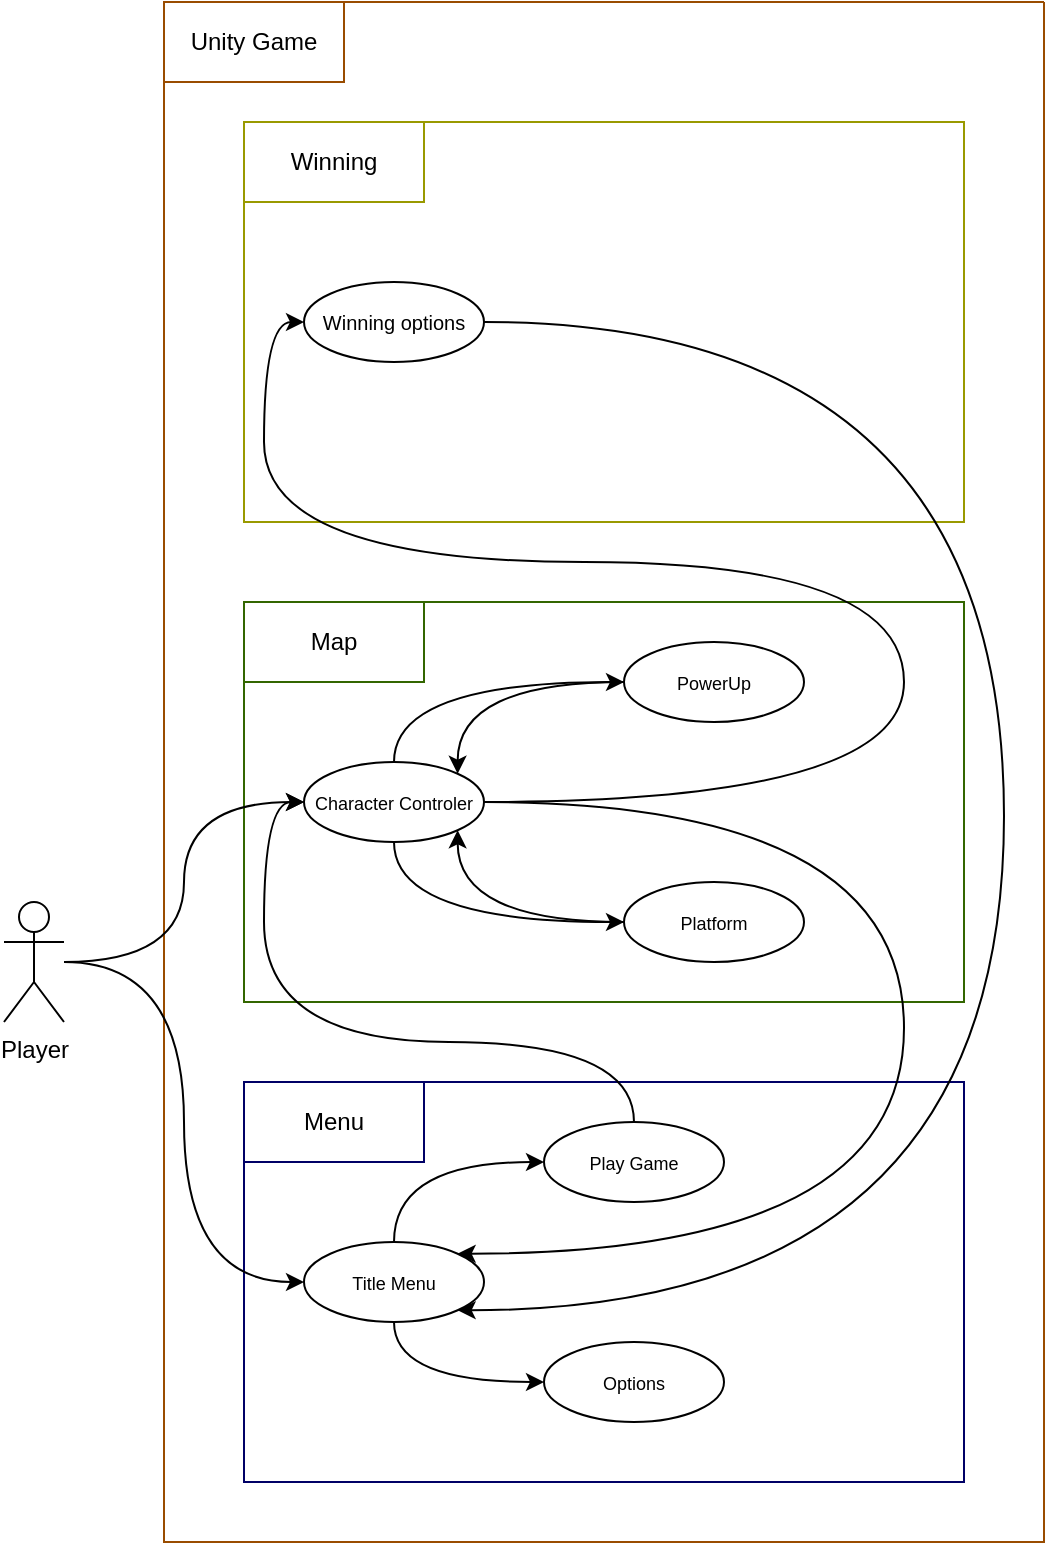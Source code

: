 <mxfile version="20.0.4" type="device"><diagram id="ApKE_EORpmw5rlKdlsU8" name="Page-1"><mxGraphModel dx="866" dy="1659" grid="1" gridSize="10" guides="1" tooltips="1" connect="1" arrows="1" fold="1" page="1" pageScale="1" pageWidth="827" pageHeight="1169" math="0" shadow="0"><root><mxCell id="0"/><mxCell id="1" parent="0"/><mxCell id="erEZE7xV2eGc1fK54UsV-1" value="Player" style="shape=umlActor;verticalLabelPosition=bottom;verticalAlign=top;html=1;outlineConnect=0;" parent="1" vertex="1"><mxGeometry x="160" y="240" width="30" height="60" as="geometry"/></mxCell><mxCell id="erEZE7xV2eGc1fK54UsV-6" value="" style="swimlane;startSize=0;strokeWidth=1;perimeterSpacing=1;strokeColor=#994C00;" parent="1" vertex="1"><mxGeometry x="240" y="-210" width="440" height="770" as="geometry"><mxRectangle x="240" y="40" width="50" height="40" as="alternateBounds"/></mxGeometry></mxCell><mxCell id="erEZE7xV2eGc1fK54UsV-7" value="" style="html=1;strokeColor=#336600;strokeWidth=1;perimeterSpacing=1;" parent="erEZE7xV2eGc1fK54UsV-6" vertex="1"><mxGeometry x="40" y="300" width="360" height="200" as="geometry"/></mxCell><mxCell id="erEZE7xV2eGc1fK54UsV-8" value="" style="whiteSpace=wrap;html=1;strokeWidth=1;perimeterSpacing=1;strokeColor=#000066;" parent="erEZE7xV2eGc1fK54UsV-6" vertex="1"><mxGeometry x="40" y="540" width="360" height="200" as="geometry"/></mxCell><mxCell id="erEZE7xV2eGc1fK54UsV-14" value="Map" style="rounded=0;whiteSpace=wrap;html=1;strokeColor=#336600;strokeWidth=1;perimeterSpacing=1;" parent="erEZE7xV2eGc1fK54UsV-6" vertex="1"><mxGeometry x="40" y="300" width="90" height="40" as="geometry"/></mxCell><mxCell id="erEZE7xV2eGc1fK54UsV-16" value="Unity Game" style="rounded=0;whiteSpace=wrap;html=1;strokeWidth=1;perimeterSpacing=1;strokeColor=#994C00;" parent="erEZE7xV2eGc1fK54UsV-6" vertex="1"><mxGeometry width="90" height="40" as="geometry"/></mxCell><mxCell id="erEZE7xV2eGc1fK54UsV-17" value="Menu" style="rounded=0;whiteSpace=wrap;html=1;strokeWidth=1;perimeterSpacing=1;strokeColor=#000066;" parent="erEZE7xV2eGc1fK54UsV-6" vertex="1"><mxGeometry x="40" y="540" width="90" height="40" as="geometry"/></mxCell><mxCell id="KmZ-jz9EQj2rFkoBg-83-25" style="edgeStyle=orthogonalEdgeStyle;curved=1;rounded=0;orthogonalLoop=1;jettySize=auto;html=1;entryX=0;entryY=0.5;entryDx=0;entryDy=0;fontSize=9;exitX=0.5;exitY=0;exitDx=0;exitDy=0;" edge="1" parent="erEZE7xV2eGc1fK54UsV-6" source="KmZ-jz9EQj2rFkoBg-83-1" target="KmZ-jz9EQj2rFkoBg-83-2"><mxGeometry relative="1" as="geometry"/></mxCell><mxCell id="KmZ-jz9EQj2rFkoBg-83-26" style="edgeStyle=orthogonalEdgeStyle;curved=1;rounded=0;orthogonalLoop=1;jettySize=auto;html=1;entryX=0;entryY=0.5;entryDx=0;entryDy=0;fontSize=9;exitX=0.5;exitY=1;exitDx=0;exitDy=0;" edge="1" parent="erEZE7xV2eGc1fK54UsV-6" source="KmZ-jz9EQj2rFkoBg-83-1" target="KmZ-jz9EQj2rFkoBg-83-13"><mxGeometry relative="1" as="geometry"/></mxCell><mxCell id="KmZ-jz9EQj2rFkoBg-83-38" style="edgeStyle=orthogonalEdgeStyle;curved=1;rounded=0;orthogonalLoop=1;jettySize=auto;html=1;entryX=1;entryY=0;entryDx=0;entryDy=0;fontSize=9;" edge="1" parent="erEZE7xV2eGc1fK54UsV-6" source="KmZ-jz9EQj2rFkoBg-83-1" target="KmZ-jz9EQj2rFkoBg-83-3"><mxGeometry relative="1" as="geometry"><Array as="points"><mxPoint x="370" y="400"/><mxPoint x="370" y="626"/></Array></mxGeometry></mxCell><mxCell id="KmZ-jz9EQj2rFkoBg-83-1" value="&lt;font style=&quot;font-size: 9px;&quot;&gt;Character Controler&lt;/font&gt;" style="ellipse;whiteSpace=wrap;html=1;" vertex="1" parent="erEZE7xV2eGc1fK54UsV-6"><mxGeometry x="70" y="380" width="90" height="40" as="geometry"/></mxCell><mxCell id="KmZ-jz9EQj2rFkoBg-83-27" style="edgeStyle=orthogonalEdgeStyle;curved=1;rounded=0;orthogonalLoop=1;jettySize=auto;html=1;entryX=1;entryY=0;entryDx=0;entryDy=0;fontSize=9;" edge="1" parent="erEZE7xV2eGc1fK54UsV-6" source="KmZ-jz9EQj2rFkoBg-83-2" target="KmZ-jz9EQj2rFkoBg-83-1"><mxGeometry relative="1" as="geometry"/></mxCell><mxCell id="KmZ-jz9EQj2rFkoBg-83-2" value="&lt;font style=&quot;font-size: 9px;&quot;&gt;PowerUp&lt;/font&gt;" style="ellipse;whiteSpace=wrap;html=1;" vertex="1" parent="erEZE7xV2eGc1fK54UsV-6"><mxGeometry x="230" y="320" width="90" height="40" as="geometry"/></mxCell><mxCell id="KmZ-jz9EQj2rFkoBg-83-8" style="edgeStyle=orthogonalEdgeStyle;rounded=0;orthogonalLoop=1;jettySize=auto;html=1;entryX=0;entryY=0.5;entryDx=0;entryDy=0;fontSize=9;curved=1;exitX=0.5;exitY=1;exitDx=0;exitDy=0;" edge="1" parent="erEZE7xV2eGc1fK54UsV-6" source="KmZ-jz9EQj2rFkoBg-83-3" target="KmZ-jz9EQj2rFkoBg-83-5"><mxGeometry relative="1" as="geometry"/></mxCell><mxCell id="KmZ-jz9EQj2rFkoBg-83-9" style="edgeStyle=orthogonalEdgeStyle;curved=1;rounded=0;orthogonalLoop=1;jettySize=auto;html=1;entryX=0;entryY=0.5;entryDx=0;entryDy=0;fontSize=9;exitX=0.5;exitY=0;exitDx=0;exitDy=0;" edge="1" parent="erEZE7xV2eGc1fK54UsV-6" source="KmZ-jz9EQj2rFkoBg-83-3" target="KmZ-jz9EQj2rFkoBg-83-4"><mxGeometry relative="1" as="geometry"/></mxCell><mxCell id="KmZ-jz9EQj2rFkoBg-83-3" value="&lt;font style=&quot;font-size: 9px;&quot;&gt;Title Menu&lt;/font&gt;" style="ellipse;whiteSpace=wrap;html=1;" vertex="1" parent="erEZE7xV2eGc1fK54UsV-6"><mxGeometry x="70" y="620" width="90" height="40" as="geometry"/></mxCell><mxCell id="KmZ-jz9EQj2rFkoBg-83-24" style="edgeStyle=orthogonalEdgeStyle;curved=1;rounded=0;orthogonalLoop=1;jettySize=auto;html=1;entryX=0;entryY=0.5;entryDx=0;entryDy=0;fontSize=9;" edge="1" parent="erEZE7xV2eGc1fK54UsV-6" source="KmZ-jz9EQj2rFkoBg-83-4" target="KmZ-jz9EQj2rFkoBg-83-1"><mxGeometry relative="1" as="geometry"><Array as="points"><mxPoint x="235" y="520"/><mxPoint x="50" y="520"/><mxPoint x="50" y="400"/></Array></mxGeometry></mxCell><mxCell id="KmZ-jz9EQj2rFkoBg-83-4" value="&lt;font style=&quot;font-size: 9px;&quot;&gt;Play Game&lt;/font&gt;" style="ellipse;whiteSpace=wrap;html=1;" vertex="1" parent="erEZE7xV2eGc1fK54UsV-6"><mxGeometry x="190" y="560" width="90" height="40" as="geometry"/></mxCell><mxCell id="KmZ-jz9EQj2rFkoBg-83-5" value="&lt;font style=&quot;font-size: 9px;&quot;&gt;Options&lt;/font&gt;" style="ellipse;whiteSpace=wrap;html=1;" vertex="1" parent="erEZE7xV2eGc1fK54UsV-6"><mxGeometry x="190" y="670" width="90" height="40" as="geometry"/></mxCell><mxCell id="KmZ-jz9EQj2rFkoBg-83-28" style="edgeStyle=orthogonalEdgeStyle;curved=1;rounded=0;orthogonalLoop=1;jettySize=auto;html=1;fontSize=9;entryX=1;entryY=1;entryDx=0;entryDy=0;" edge="1" parent="erEZE7xV2eGc1fK54UsV-6" source="KmZ-jz9EQj2rFkoBg-83-13" target="KmZ-jz9EQj2rFkoBg-83-1"><mxGeometry relative="1" as="geometry"/></mxCell><mxCell id="KmZ-jz9EQj2rFkoBg-83-13" value="&lt;font style=&quot;font-size: 9px;&quot;&gt;Platform&lt;/font&gt;" style="ellipse;whiteSpace=wrap;html=1;" vertex="1" parent="erEZE7xV2eGc1fK54UsV-6"><mxGeometry x="230" y="440" width="90" height="40" as="geometry"/></mxCell><mxCell id="KmZ-jz9EQj2rFkoBg-83-32" value="" style="html=1;strokeColor=#999900;strokeWidth=1;perimeterSpacing=1;" vertex="1" parent="erEZE7xV2eGc1fK54UsV-6"><mxGeometry x="40" y="60" width="360" height="200" as="geometry"/></mxCell><mxCell id="KmZ-jz9EQj2rFkoBg-83-33" value="Winning" style="rounded=0;whiteSpace=wrap;html=1;strokeColor=#999900;strokeWidth=1;perimeterSpacing=1;" vertex="1" parent="erEZE7xV2eGc1fK54UsV-6"><mxGeometry x="40" y="60" width="90" height="40" as="geometry"/></mxCell><mxCell id="KmZ-jz9EQj2rFkoBg-83-36" style="edgeStyle=orthogonalEdgeStyle;curved=1;rounded=0;orthogonalLoop=1;jettySize=auto;html=1;fontSize=9;exitX=1;exitY=0.5;exitDx=0;exitDy=0;entryX=1;entryY=1;entryDx=0;entryDy=0;" edge="1" parent="erEZE7xV2eGc1fK54UsV-6" source="KmZ-jz9EQj2rFkoBg-83-34" target="KmZ-jz9EQj2rFkoBg-83-3"><mxGeometry relative="1" as="geometry"><Array as="points"><mxPoint x="420" y="160"/><mxPoint x="420" y="654"/></Array></mxGeometry></mxCell><mxCell id="KmZ-jz9EQj2rFkoBg-83-34" value="&lt;font size=&quot;1&quot;&gt;Winning options&lt;/font&gt;" style="ellipse;whiteSpace=wrap;html=1;" vertex="1" parent="erEZE7xV2eGc1fK54UsV-6"><mxGeometry x="70" y="140" width="90" height="40" as="geometry"/></mxCell><mxCell id="KmZ-jz9EQj2rFkoBg-83-35" style="edgeStyle=orthogonalEdgeStyle;curved=1;rounded=0;orthogonalLoop=1;jettySize=auto;html=1;entryX=0;entryY=0.5;entryDx=0;entryDy=0;fontSize=9;" edge="1" parent="erEZE7xV2eGc1fK54UsV-6" source="KmZ-jz9EQj2rFkoBg-83-1" target="KmZ-jz9EQj2rFkoBg-83-34"><mxGeometry relative="1" as="geometry"><Array as="points"><mxPoint x="370" y="400"/><mxPoint x="370" y="280"/><mxPoint x="50" y="280"/><mxPoint x="50" y="160"/></Array></mxGeometry></mxCell><mxCell id="KmZ-jz9EQj2rFkoBg-83-30" style="edgeStyle=orthogonalEdgeStyle;curved=1;rounded=0;orthogonalLoop=1;jettySize=auto;html=1;entryX=0;entryY=0.5;entryDx=0;entryDy=0;fontSize=9;" edge="1" parent="1" source="erEZE7xV2eGc1fK54UsV-1" target="KmZ-jz9EQj2rFkoBg-83-1"><mxGeometry relative="1" as="geometry"/></mxCell><mxCell id="KmZ-jz9EQj2rFkoBg-83-31" style="edgeStyle=orthogonalEdgeStyle;curved=1;rounded=0;orthogonalLoop=1;jettySize=auto;html=1;entryX=0;entryY=0.5;entryDx=0;entryDy=0;fontSize=9;" edge="1" parent="1" source="erEZE7xV2eGc1fK54UsV-1" target="KmZ-jz9EQj2rFkoBg-83-3"><mxGeometry relative="1" as="geometry"/></mxCell></root></mxGraphModel></diagram></mxfile>